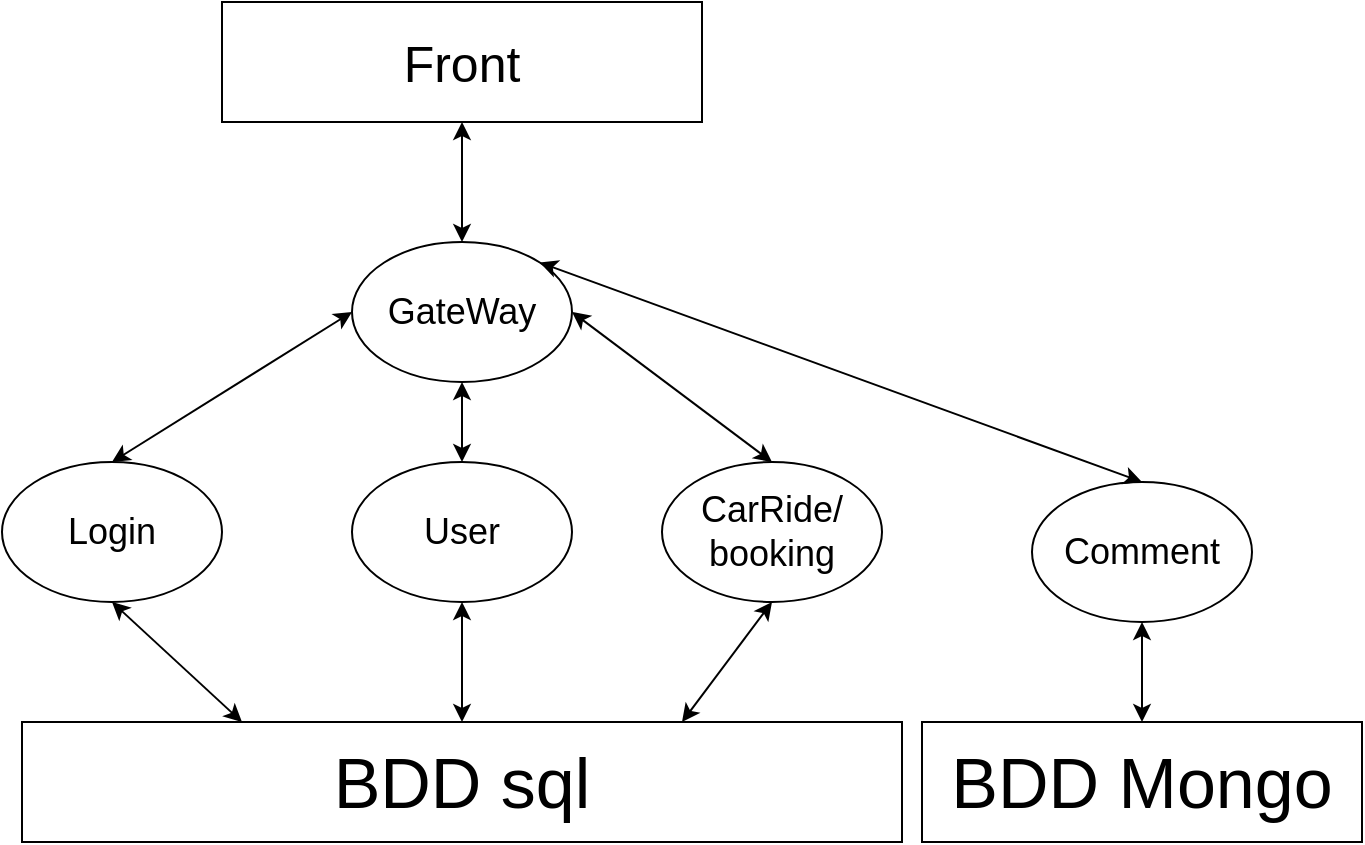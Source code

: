 <mxfile version="21.7.2" type="device">
  <diagram name="Page-1" id="yt8qZuHzORfMrn-P9UZN">
    <mxGraphModel dx="1434" dy="2009" grid="1" gridSize="10" guides="1" tooltips="1" connect="1" arrows="1" fold="1" page="1" pageScale="1" pageWidth="827" pageHeight="1169" math="0" shadow="0">
      <root>
        <mxCell id="0" />
        <mxCell id="1" parent="0" />
        <mxCell id="_2USimvHJzGWOSEOlnyH-1" value="&lt;font style=&quot;font-size: 25px;&quot;&gt;Front&lt;/font&gt;" style="rounded=0;whiteSpace=wrap;html=1;" parent="1" vertex="1">
          <mxGeometry x="150" y="-300" width="240" height="60" as="geometry" />
        </mxCell>
        <mxCell id="_2USimvHJzGWOSEOlnyH-2" value="&lt;font style=&quot;font-size: 18px;&quot;&gt;GateWay&lt;/font&gt;" style="ellipse;whiteSpace=wrap;html=1;" parent="1" vertex="1">
          <mxGeometry x="215" y="-180" width="110" height="70" as="geometry" />
        </mxCell>
        <mxCell id="_2USimvHJzGWOSEOlnyH-3" value="&lt;font style=&quot;font-size: 18px;&quot;&gt;Comment&lt;/font&gt;" style="ellipse;whiteSpace=wrap;html=1;" parent="1" vertex="1">
          <mxGeometry x="555" y="-60" width="110" height="70" as="geometry" />
        </mxCell>
        <mxCell id="_2USimvHJzGWOSEOlnyH-4" value="&lt;span style=&quot;font-size: 18px;&quot;&gt;CarRide/&lt;br&gt;booking&lt;br&gt;&lt;/span&gt;" style="ellipse;whiteSpace=wrap;html=1;" parent="1" vertex="1">
          <mxGeometry x="370" y="-70" width="110" height="70" as="geometry" />
        </mxCell>
        <mxCell id="_2USimvHJzGWOSEOlnyH-5" value="&lt;font style=&quot;font-size: 18px;&quot;&gt;Login&lt;/font&gt;" style="ellipse;whiteSpace=wrap;html=1;" parent="1" vertex="1">
          <mxGeometry x="40" y="-70" width="110" height="70" as="geometry" />
        </mxCell>
        <mxCell id="_2USimvHJzGWOSEOlnyH-6" value="" style="endArrow=classic;startArrow=classic;html=1;rounded=0;exitX=0.5;exitY=0;exitDx=0;exitDy=0;entryX=0;entryY=0.5;entryDx=0;entryDy=0;" parent="1" source="_2USimvHJzGWOSEOlnyH-5" target="_2USimvHJzGWOSEOlnyH-2" edge="1">
          <mxGeometry width="50" height="50" relative="1" as="geometry">
            <mxPoint x="160" y="-70" as="sourcePoint" />
            <mxPoint x="210" y="-120" as="targetPoint" />
          </mxGeometry>
        </mxCell>
        <mxCell id="_2USimvHJzGWOSEOlnyH-7" value="" style="endArrow=classic;startArrow=classic;html=1;rounded=0;exitX=0.5;exitY=0;exitDx=0;exitDy=0;entryX=1;entryY=0;entryDx=0;entryDy=0;" parent="1" source="_2USimvHJzGWOSEOlnyH-3" target="_2USimvHJzGWOSEOlnyH-2" edge="1">
          <mxGeometry width="50" height="50" relative="1" as="geometry">
            <mxPoint x="145" y="-60" as="sourcePoint" />
            <mxPoint x="225" y="-135" as="targetPoint" />
          </mxGeometry>
        </mxCell>
        <mxCell id="_2USimvHJzGWOSEOlnyH-8" value="" style="endArrow=classic;startArrow=classic;html=1;rounded=0;exitX=0.5;exitY=0;exitDx=0;exitDy=0;entryX=1;entryY=0.5;entryDx=0;entryDy=0;" parent="1" source="_2USimvHJzGWOSEOlnyH-4" target="_2USimvHJzGWOSEOlnyH-2" edge="1">
          <mxGeometry width="50" height="50" relative="1" as="geometry">
            <mxPoint x="440" y="-70" as="sourcePoint" />
            <mxPoint x="560" y="-145" as="targetPoint" />
          </mxGeometry>
        </mxCell>
        <mxCell id="_2USimvHJzGWOSEOlnyH-9" value="&lt;font style=&quot;font-size: 35px;&quot;&gt;BDD sql&lt;br&gt;&lt;/font&gt;" style="rounded=0;whiteSpace=wrap;html=1;" parent="1" vertex="1">
          <mxGeometry x="50" y="60" width="440" height="60" as="geometry" />
        </mxCell>
        <mxCell id="_2USimvHJzGWOSEOlnyH-10" value="" style="endArrow=classic;startArrow=classic;html=1;rounded=0;exitX=0.25;exitY=0;exitDx=0;exitDy=0;entryX=0.5;entryY=1;entryDx=0;entryDy=0;" parent="1" source="_2USimvHJzGWOSEOlnyH-9" target="_2USimvHJzGWOSEOlnyH-5" edge="1">
          <mxGeometry width="50" height="50" relative="1" as="geometry">
            <mxPoint x="105" y="-60" as="sourcePoint" />
            <mxPoint x="225" y="-135" as="targetPoint" />
          </mxGeometry>
        </mxCell>
        <mxCell id="_2USimvHJzGWOSEOlnyH-11" value="" style="endArrow=classic;startArrow=classic;html=1;rounded=0;entryX=0.5;entryY=1;entryDx=0;entryDy=0;exitX=0.5;exitY=0;exitDx=0;exitDy=0;" parent="1" source="XOMbEe9Eqsli2ZZcDMW9-4" target="_2USimvHJzGWOSEOlnyH-3" edge="1">
          <mxGeometry width="50" height="50" relative="1" as="geometry">
            <mxPoint x="595" y="50" as="sourcePoint" />
            <mxPoint x="105" y="10" as="targetPoint" />
          </mxGeometry>
        </mxCell>
        <mxCell id="_2USimvHJzGWOSEOlnyH-12" value="" style="endArrow=classic;startArrow=classic;html=1;rounded=0;exitX=0.75;exitY=0;exitDx=0;exitDy=0;entryX=0.5;entryY=1;entryDx=0;entryDy=0;" parent="1" source="_2USimvHJzGWOSEOlnyH-9" target="_2USimvHJzGWOSEOlnyH-4" edge="1">
          <mxGeometry width="50" height="50" relative="1" as="geometry">
            <mxPoint x="280" y="70" as="sourcePoint" />
            <mxPoint x="280" y="10" as="targetPoint" />
          </mxGeometry>
        </mxCell>
        <mxCell id="_2USimvHJzGWOSEOlnyH-13" value="" style="endArrow=classic;startArrow=classic;html=1;rounded=0;entryX=0.5;entryY=1;entryDx=0;entryDy=0;" parent="1" source="_2USimvHJzGWOSEOlnyH-2" target="_2USimvHJzGWOSEOlnyH-1" edge="1">
          <mxGeometry width="50" height="50" relative="1" as="geometry">
            <mxPoint x="270" y="-180" as="sourcePoint" />
            <mxPoint x="320" y="-220" as="targetPoint" />
          </mxGeometry>
        </mxCell>
        <mxCell id="XOMbEe9Eqsli2ZZcDMW9-1" value="&lt;span style=&quot;font-size: 18px;&quot;&gt;User&lt;/span&gt;" style="ellipse;whiteSpace=wrap;html=1;" vertex="1" parent="1">
          <mxGeometry x="215" y="-70" width="110" height="70" as="geometry" />
        </mxCell>
        <mxCell id="XOMbEe9Eqsli2ZZcDMW9-2" value="" style="endArrow=classic;startArrow=classic;html=1;rounded=0;exitX=0.5;exitY=0;exitDx=0;exitDy=0;entryX=0.5;entryY=1;entryDx=0;entryDy=0;" edge="1" parent="1" source="XOMbEe9Eqsli2ZZcDMW9-1" target="_2USimvHJzGWOSEOlnyH-2">
          <mxGeometry width="50" height="50" relative="1" as="geometry">
            <mxPoint x="380" y="-5" as="sourcePoint" />
            <mxPoint x="260" y="-80" as="targetPoint" />
          </mxGeometry>
        </mxCell>
        <mxCell id="XOMbEe9Eqsli2ZZcDMW9-3" value="" style="endArrow=classic;startArrow=classic;html=1;rounded=0;exitX=0.5;exitY=0;exitDx=0;exitDy=0;entryX=0.5;entryY=1;entryDx=0;entryDy=0;" edge="1" parent="1" source="_2USimvHJzGWOSEOlnyH-9" target="XOMbEe9Eqsli2ZZcDMW9-1">
          <mxGeometry width="50" height="50" relative="1" as="geometry">
            <mxPoint x="360" y="75" as="sourcePoint" />
            <mxPoint x="240" as="targetPoint" />
          </mxGeometry>
        </mxCell>
        <mxCell id="XOMbEe9Eqsli2ZZcDMW9-4" value="&lt;font style=&quot;font-size: 35px;&quot;&gt;BDD Mongo&lt;br&gt;&lt;/font&gt;" style="rounded=0;whiteSpace=wrap;html=1;" vertex="1" parent="1">
          <mxGeometry x="500" y="60" width="220" height="60" as="geometry" />
        </mxCell>
      </root>
    </mxGraphModel>
  </diagram>
</mxfile>
